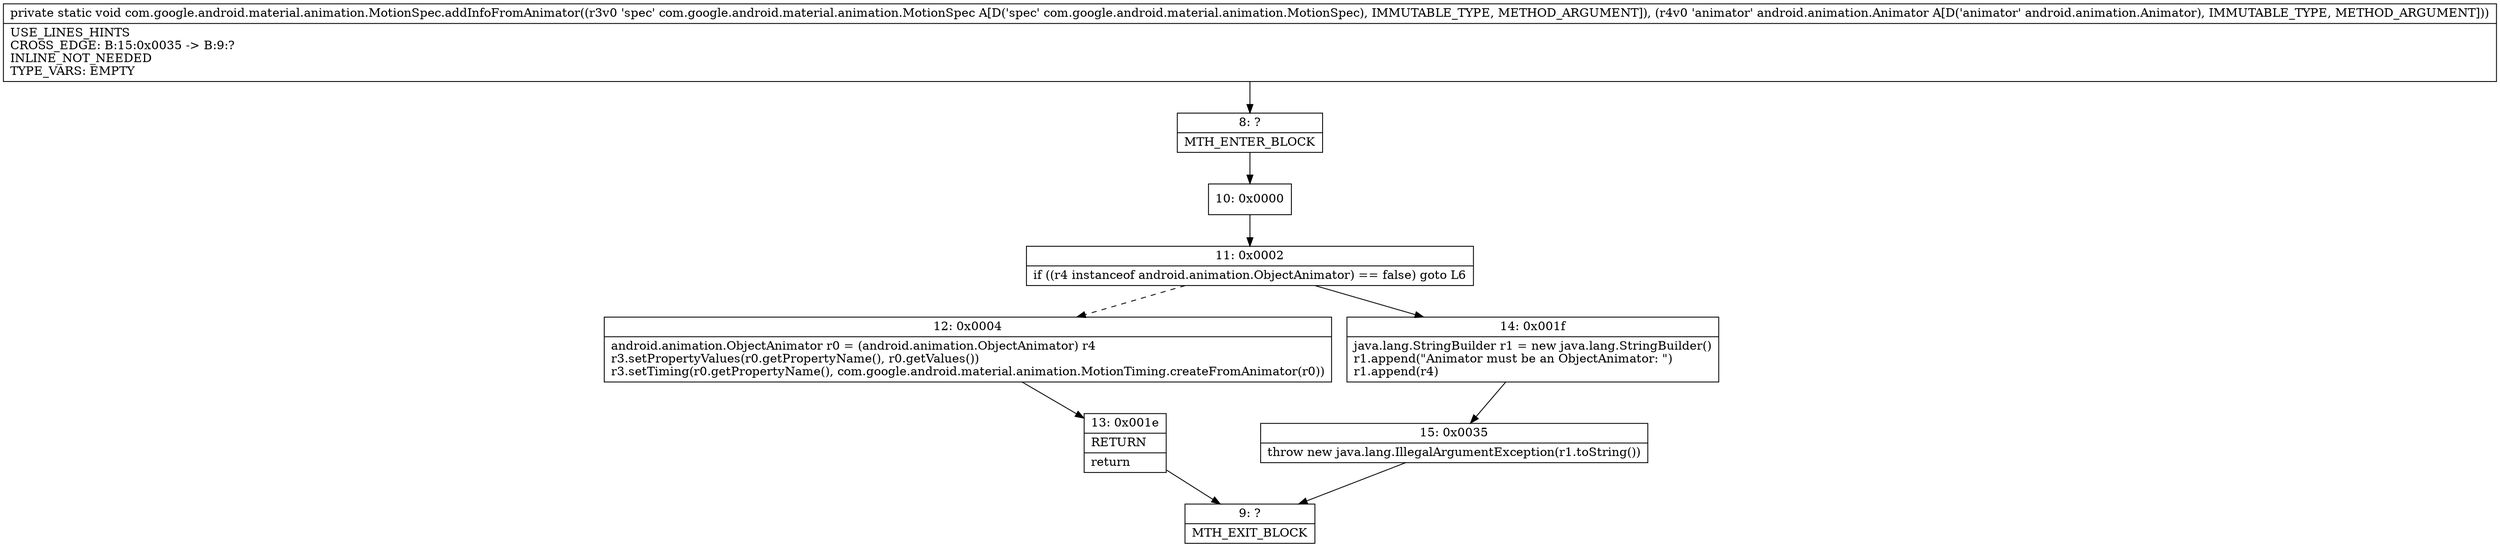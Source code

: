 digraph "CFG forcom.google.android.material.animation.MotionSpec.addInfoFromAnimator(Lcom\/google\/android\/material\/animation\/MotionSpec;Landroid\/animation\/Animator;)V" {
Node_8 [shape=record,label="{8\:\ ?|MTH_ENTER_BLOCK\l}"];
Node_10 [shape=record,label="{10\:\ 0x0000}"];
Node_11 [shape=record,label="{11\:\ 0x0002|if ((r4 instanceof android.animation.ObjectAnimator) == false) goto L6\l}"];
Node_12 [shape=record,label="{12\:\ 0x0004|android.animation.ObjectAnimator r0 = (android.animation.ObjectAnimator) r4\lr3.setPropertyValues(r0.getPropertyName(), r0.getValues())\lr3.setTiming(r0.getPropertyName(), com.google.android.material.animation.MotionTiming.createFromAnimator(r0))\l}"];
Node_13 [shape=record,label="{13\:\ 0x001e|RETURN\l|return\l}"];
Node_9 [shape=record,label="{9\:\ ?|MTH_EXIT_BLOCK\l}"];
Node_14 [shape=record,label="{14\:\ 0x001f|java.lang.StringBuilder r1 = new java.lang.StringBuilder()\lr1.append(\"Animator must be an ObjectAnimator: \")\lr1.append(r4)\l}"];
Node_15 [shape=record,label="{15\:\ 0x0035|throw new java.lang.IllegalArgumentException(r1.toString())\l}"];
MethodNode[shape=record,label="{private static void com.google.android.material.animation.MotionSpec.addInfoFromAnimator((r3v0 'spec' com.google.android.material.animation.MotionSpec A[D('spec' com.google.android.material.animation.MotionSpec), IMMUTABLE_TYPE, METHOD_ARGUMENT]), (r4v0 'animator' android.animation.Animator A[D('animator' android.animation.Animator), IMMUTABLE_TYPE, METHOD_ARGUMENT]))  | USE_LINES_HINTS\lCROSS_EDGE: B:15:0x0035 \-\> B:9:?\lINLINE_NOT_NEEDED\lTYPE_VARS: EMPTY\l}"];
MethodNode -> Node_8;Node_8 -> Node_10;
Node_10 -> Node_11;
Node_11 -> Node_12[style=dashed];
Node_11 -> Node_14;
Node_12 -> Node_13;
Node_13 -> Node_9;
Node_14 -> Node_15;
Node_15 -> Node_9;
}

